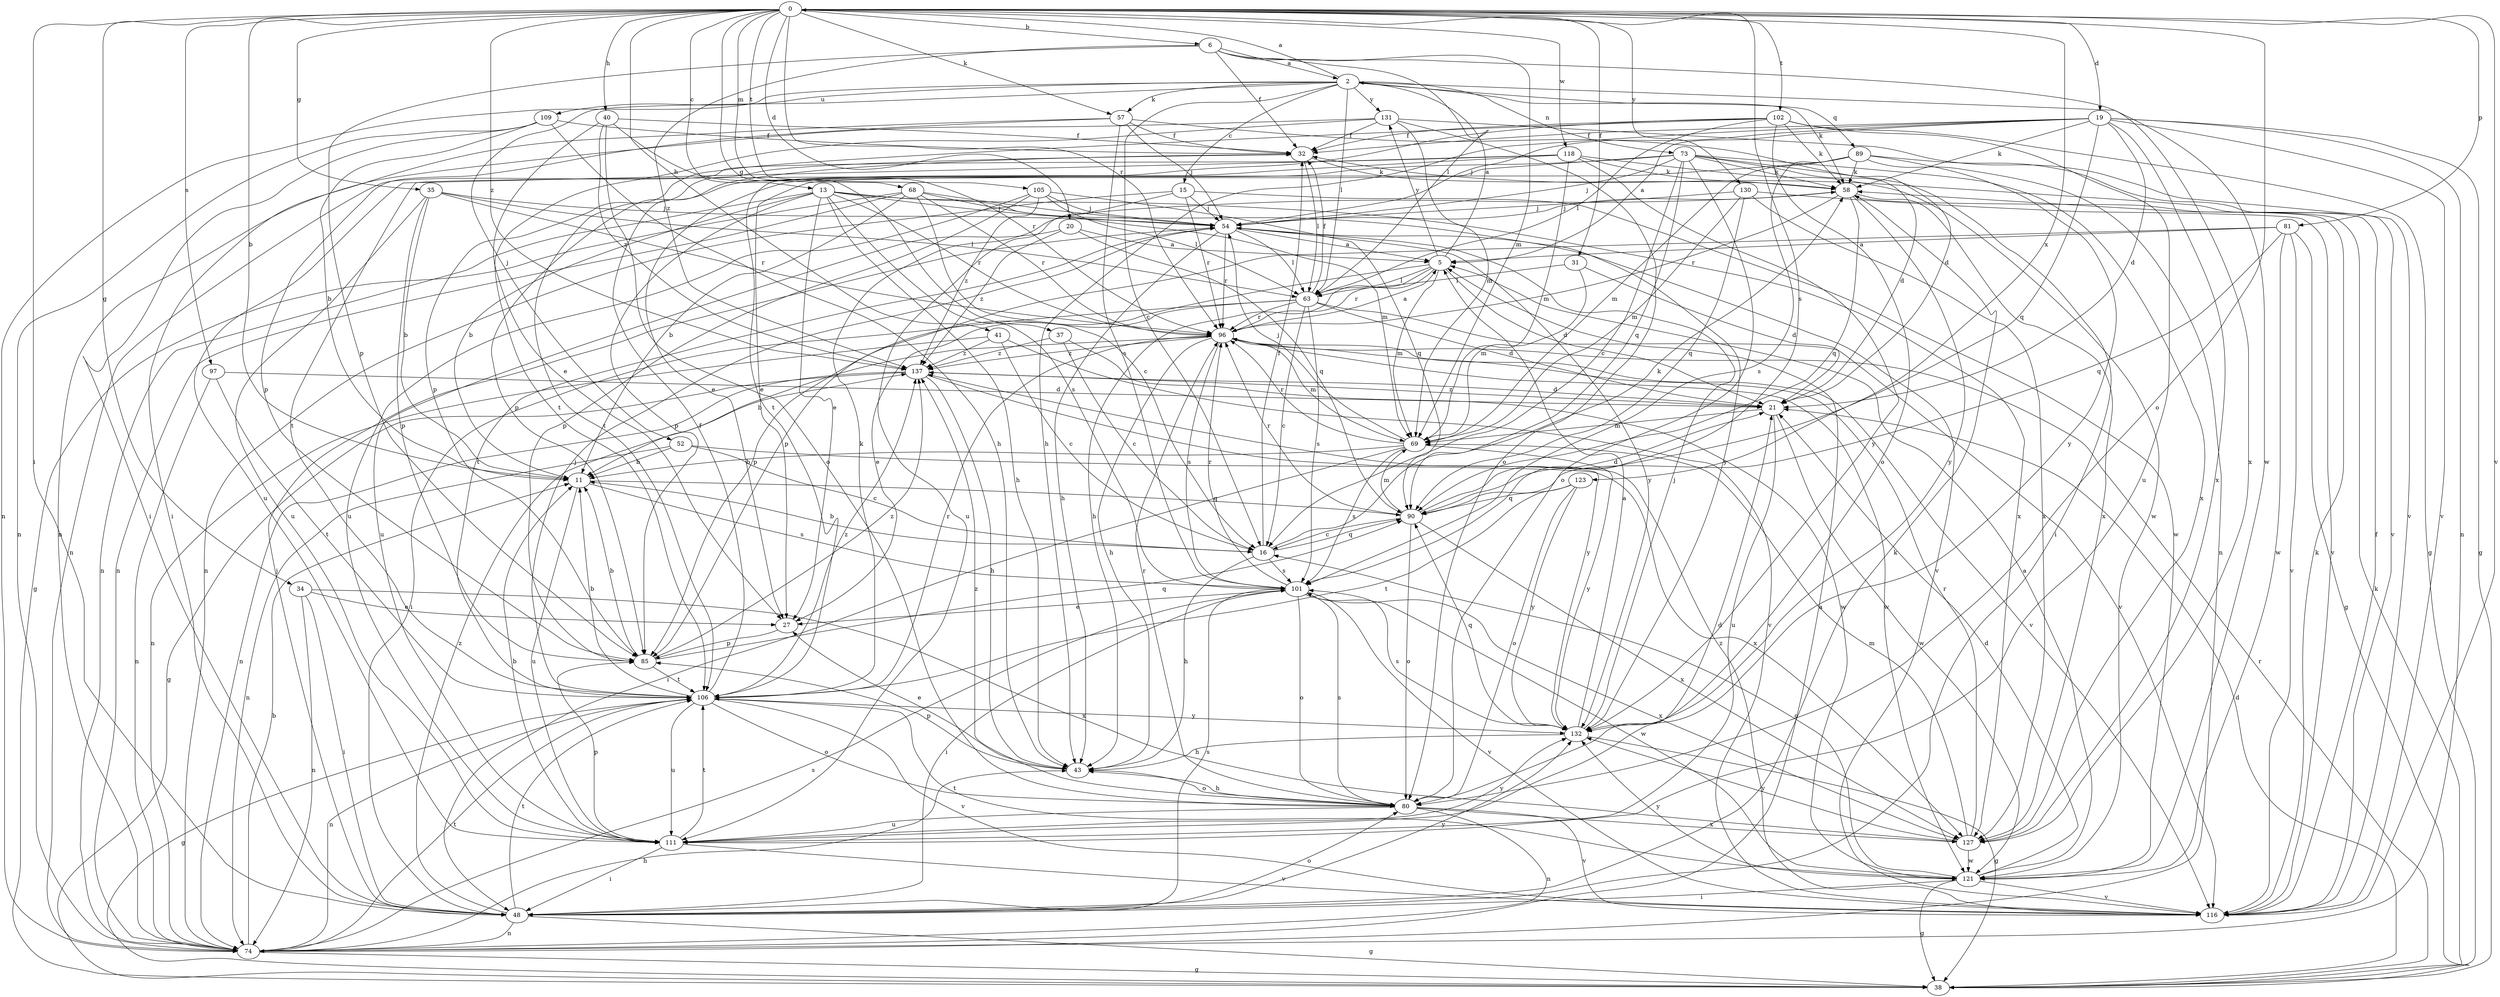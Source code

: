 strict digraph  {
0;
2;
5;
6;
11;
13;
15;
16;
19;
20;
21;
27;
31;
32;
34;
35;
37;
38;
40;
41;
43;
48;
52;
54;
57;
58;
63;
68;
69;
73;
74;
80;
81;
85;
89;
90;
96;
97;
101;
102;
105;
106;
109;
111;
116;
118;
121;
123;
127;
130;
131;
132;
137;
0 -> 6  [label=b];
0 -> 11  [label=b];
0 -> 13  [label=c];
0 -> 19  [label=d];
0 -> 20  [label=d];
0 -> 31  [label=f];
0 -> 34  [label=g];
0 -> 35  [label=g];
0 -> 37  [label=g];
0 -> 40  [label=h];
0 -> 41  [label=h];
0 -> 48  [label=i];
0 -> 57  [label=k];
0 -> 68  [label=m];
0 -> 80  [label=o];
0 -> 81  [label=p];
0 -> 96  [label=r];
0 -> 97  [label=s];
0 -> 101  [label=s];
0 -> 102  [label=t];
0 -> 105  [label=t];
0 -> 116  [label=v];
0 -> 118  [label=w];
0 -> 123  [label=x];
0 -> 130  [label=y];
0 -> 137  [label=z];
2 -> 0  [label=a];
2 -> 15  [label=c];
2 -> 16  [label=c];
2 -> 52  [label=j];
2 -> 57  [label=k];
2 -> 58  [label=k];
2 -> 63  [label=l];
2 -> 73  [label=n];
2 -> 74  [label=n];
2 -> 89  [label=q];
2 -> 109  [label=u];
2 -> 127  [label=x];
2 -> 131  [label=y];
5 -> 2  [label=a];
5 -> 21  [label=d];
5 -> 43  [label=h];
5 -> 63  [label=l];
5 -> 69  [label=m];
5 -> 85  [label=p];
5 -> 96  [label=r];
5 -> 131  [label=y];
6 -> 2  [label=a];
6 -> 32  [label=f];
6 -> 63  [label=l];
6 -> 69  [label=m];
6 -> 85  [label=p];
6 -> 121  [label=w];
6 -> 137  [label=z];
11 -> 90  [label=q];
11 -> 101  [label=s];
11 -> 111  [label=u];
13 -> 11  [label=b];
13 -> 27  [label=e];
13 -> 43  [label=h];
13 -> 54  [label=j];
13 -> 74  [label=n];
13 -> 85  [label=p];
13 -> 96  [label=r];
13 -> 101  [label=s];
13 -> 127  [label=x];
13 -> 132  [label=y];
15 -> 54  [label=j];
15 -> 74  [label=n];
15 -> 96  [label=r];
15 -> 111  [label=u];
15 -> 121  [label=w];
16 -> 11  [label=b];
16 -> 32  [label=f];
16 -> 43  [label=h];
16 -> 58  [label=k];
16 -> 90  [label=q];
16 -> 101  [label=s];
19 -> 5  [label=a];
19 -> 21  [label=d];
19 -> 32  [label=f];
19 -> 38  [label=g];
19 -> 43  [label=h];
19 -> 54  [label=j];
19 -> 58  [label=k];
19 -> 74  [label=n];
19 -> 90  [label=q];
19 -> 116  [label=v];
19 -> 127  [label=x];
20 -> 5  [label=a];
20 -> 90  [label=q];
20 -> 111  [label=u];
20 -> 137  [label=z];
21 -> 69  [label=m];
21 -> 111  [label=u];
21 -> 121  [label=w];
21 -> 137  [label=z];
27 -> 85  [label=p];
31 -> 21  [label=d];
31 -> 63  [label=l];
31 -> 69  [label=m];
32 -> 58  [label=k];
32 -> 63  [label=l];
32 -> 106  [label=t];
34 -> 27  [label=e];
34 -> 48  [label=i];
34 -> 74  [label=n];
34 -> 127  [label=x];
35 -> 11  [label=b];
35 -> 54  [label=j];
35 -> 63  [label=l];
35 -> 85  [label=p];
35 -> 96  [label=r];
35 -> 111  [label=u];
37 -> 16  [label=c];
37 -> 121  [label=w];
37 -> 137  [label=z];
38 -> 21  [label=d];
38 -> 58  [label=k];
38 -> 96  [label=r];
40 -> 27  [label=e];
40 -> 32  [label=f];
40 -> 80  [label=o];
40 -> 96  [label=r];
40 -> 137  [label=z];
41 -> 16  [label=c];
41 -> 74  [label=n];
41 -> 116  [label=v];
41 -> 137  [label=z];
43 -> 27  [label=e];
43 -> 80  [label=o];
43 -> 85  [label=p];
48 -> 38  [label=g];
48 -> 54  [label=j];
48 -> 58  [label=k];
48 -> 74  [label=n];
48 -> 80  [label=o];
48 -> 101  [label=s];
48 -> 106  [label=t];
48 -> 132  [label=y];
48 -> 137  [label=z];
52 -> 11  [label=b];
52 -> 16  [label=c];
52 -> 74  [label=n];
52 -> 127  [label=x];
54 -> 5  [label=a];
54 -> 43  [label=h];
54 -> 63  [label=l];
54 -> 96  [label=r];
54 -> 106  [label=t];
54 -> 116  [label=v];
54 -> 132  [label=y];
57 -> 21  [label=d];
57 -> 32  [label=f];
57 -> 48  [label=i];
57 -> 54  [label=j];
57 -> 85  [label=p];
57 -> 101  [label=s];
58 -> 54  [label=j];
58 -> 90  [label=q];
58 -> 96  [label=r];
58 -> 127  [label=x];
58 -> 132  [label=y];
63 -> 16  [label=c];
63 -> 21  [label=d];
63 -> 27  [label=e];
63 -> 32  [label=f];
63 -> 48  [label=i];
63 -> 96  [label=r];
63 -> 101  [label=s];
63 -> 116  [label=v];
68 -> 11  [label=b];
68 -> 16  [label=c];
68 -> 38  [label=g];
68 -> 54  [label=j];
68 -> 69  [label=m];
68 -> 74  [label=n];
68 -> 96  [label=r];
69 -> 11  [label=b];
69 -> 48  [label=i];
69 -> 54  [label=j];
69 -> 96  [label=r];
69 -> 101  [label=s];
69 -> 132  [label=y];
73 -> 16  [label=c];
73 -> 21  [label=d];
73 -> 27  [label=e];
73 -> 48  [label=i];
73 -> 54  [label=j];
73 -> 58  [label=k];
73 -> 80  [label=o];
73 -> 85  [label=p];
73 -> 90  [label=q];
73 -> 127  [label=x];
74 -> 5  [label=a];
74 -> 11  [label=b];
74 -> 38  [label=g];
74 -> 43  [label=h];
74 -> 101  [label=s];
74 -> 106  [label=t];
80 -> 43  [label=h];
80 -> 74  [label=n];
80 -> 96  [label=r];
80 -> 101  [label=s];
80 -> 111  [label=u];
80 -> 116  [label=v];
80 -> 127  [label=x];
80 -> 137  [label=z];
81 -> 5  [label=a];
81 -> 38  [label=g];
81 -> 85  [label=p];
81 -> 90  [label=q];
81 -> 116  [label=v];
81 -> 121  [label=w];
85 -> 11  [label=b];
85 -> 90  [label=q];
85 -> 106  [label=t];
85 -> 137  [label=z];
89 -> 27  [label=e];
89 -> 58  [label=k];
89 -> 69  [label=m];
89 -> 74  [label=n];
89 -> 101  [label=s];
89 -> 116  [label=v];
89 -> 132  [label=y];
90 -> 16  [label=c];
90 -> 21  [label=d];
90 -> 69  [label=m];
90 -> 80  [label=o];
90 -> 96  [label=r];
90 -> 127  [label=x];
96 -> 5  [label=a];
96 -> 11  [label=b];
96 -> 43  [label=h];
96 -> 69  [label=m];
96 -> 101  [label=s];
96 -> 116  [label=v];
96 -> 121  [label=w];
96 -> 137  [label=z];
97 -> 21  [label=d];
97 -> 74  [label=n];
97 -> 106  [label=t];
101 -> 27  [label=e];
101 -> 48  [label=i];
101 -> 80  [label=o];
101 -> 96  [label=r];
101 -> 116  [label=v];
101 -> 121  [label=w];
101 -> 127  [label=x];
102 -> 32  [label=f];
102 -> 38  [label=g];
102 -> 58  [label=k];
102 -> 63  [label=l];
102 -> 80  [label=o];
102 -> 85  [label=p];
102 -> 106  [label=t];
102 -> 111  [label=u];
105 -> 54  [label=j];
105 -> 63  [label=l];
105 -> 85  [label=p];
105 -> 90  [label=q];
105 -> 111  [label=u];
105 -> 137  [label=z];
106 -> 11  [label=b];
106 -> 32  [label=f];
106 -> 38  [label=g];
106 -> 54  [label=j];
106 -> 58  [label=k];
106 -> 74  [label=n];
106 -> 80  [label=o];
106 -> 96  [label=r];
106 -> 111  [label=u];
106 -> 116  [label=v];
106 -> 132  [label=y];
106 -> 137  [label=z];
109 -> 11  [label=b];
109 -> 32  [label=f];
109 -> 43  [label=h];
109 -> 48  [label=i];
109 -> 74  [label=n];
111 -> 11  [label=b];
111 -> 21  [label=d];
111 -> 48  [label=i];
111 -> 85  [label=p];
111 -> 106  [label=t];
111 -> 116  [label=v];
111 -> 132  [label=y];
116 -> 32  [label=f];
116 -> 58  [label=k];
116 -> 137  [label=z];
118 -> 58  [label=k];
118 -> 69  [label=m];
118 -> 74  [label=n];
118 -> 106  [label=t];
118 -> 111  [label=u];
118 -> 121  [label=w];
118 -> 132  [label=y];
121 -> 5  [label=a];
121 -> 16  [label=c];
121 -> 21  [label=d];
121 -> 38  [label=g];
121 -> 48  [label=i];
121 -> 106  [label=t];
121 -> 116  [label=v];
121 -> 132  [label=y];
123 -> 80  [label=o];
123 -> 90  [label=q];
123 -> 106  [label=t];
123 -> 132  [label=y];
127 -> 69  [label=m];
127 -> 96  [label=r];
127 -> 121  [label=w];
127 -> 132  [label=y];
130 -> 54  [label=j];
130 -> 69  [label=m];
130 -> 90  [label=q];
130 -> 116  [label=v];
130 -> 127  [label=x];
131 -> 32  [label=f];
131 -> 69  [label=m];
131 -> 74  [label=n];
131 -> 80  [label=o];
131 -> 106  [label=t];
131 -> 116  [label=v];
132 -> 5  [label=a];
132 -> 38  [label=g];
132 -> 43  [label=h];
132 -> 54  [label=j];
132 -> 90  [label=q];
132 -> 101  [label=s];
137 -> 21  [label=d];
137 -> 38  [label=g];
137 -> 43  [label=h];
137 -> 74  [label=n];
137 -> 132  [label=y];
}
